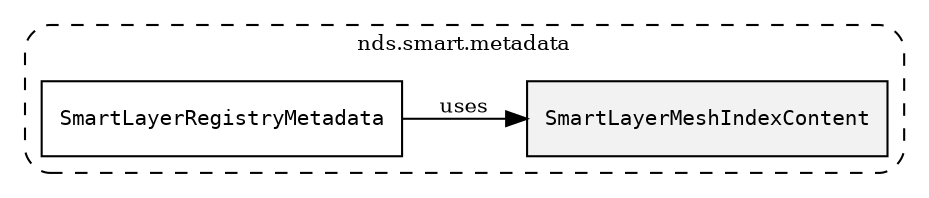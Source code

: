 /**
 * This dot file creates symbol collaboration diagram for SmartLayerMeshIndexContent.
 */
digraph ZSERIO
{
    node [shape=box, fontsize=10];
    rankdir="LR";
    fontsize=10;
    tooltip="SmartLayerMeshIndexContent collaboration diagram";

    subgraph "cluster_nds.smart.metadata"
    {
        style="dashed, rounded";
        label="nds.smart.metadata";
        tooltip="Package nds.smart.metadata";
        href="../../../content/packages/nds.smart.metadata.html#Package-nds-smart-metadata";
        target="_parent";

        "SmartLayerMeshIndexContent" [style="filled", fillcolor="#0000000D", target="_parent", label=<<font face="monospace"><table align="center" border="0" cellspacing="0" cellpadding="0"><tr><td href="../../../content/packages/nds.smart.metadata.html#Structure-SmartLayerMeshIndexContent" title="Structure defined in nds.smart.metadata">SmartLayerMeshIndexContent</td></tr></table></font>>];
        "SmartLayerRegistryMetadata" [target="_parent", label=<<font face="monospace"><table align="center" border="0" cellspacing="0" cellpadding="0"><tr><td href="../../../content/packages/nds.smart.metadata.html#Structure-SmartLayerRegistryMetadata" title="Structure defined in nds.smart.metadata">SmartLayerRegistryMetadata</td></tr></table></font>>];
    }

    "SmartLayerRegistryMetadata" -> "SmartLayerMeshIndexContent" [label="uses", fontsize=10];
}
